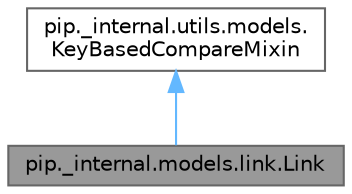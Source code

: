 digraph "pip._internal.models.link.Link"
{
 // LATEX_PDF_SIZE
  bgcolor="transparent";
  edge [fontname=Helvetica,fontsize=10,labelfontname=Helvetica,labelfontsize=10];
  node [fontname=Helvetica,fontsize=10,shape=box,height=0.2,width=0.4];
  Node1 [id="Node000001",label="pip._internal.models.link.Link",height=0.2,width=0.4,color="gray40", fillcolor="grey60", style="filled", fontcolor="black",tooltip=" "];
  Node2 -> Node1 [id="edge1_Node000001_Node000002",dir="back",color="steelblue1",style="solid",tooltip=" "];
  Node2 [id="Node000002",label="pip._internal.utils.models.\lKeyBasedCompareMixin",height=0.2,width=0.4,color="gray40", fillcolor="white", style="filled",URL="$classpip_1_1__internal_1_1utils_1_1models_1_1_key_based_compare_mixin.html",tooltip=" "];
}
